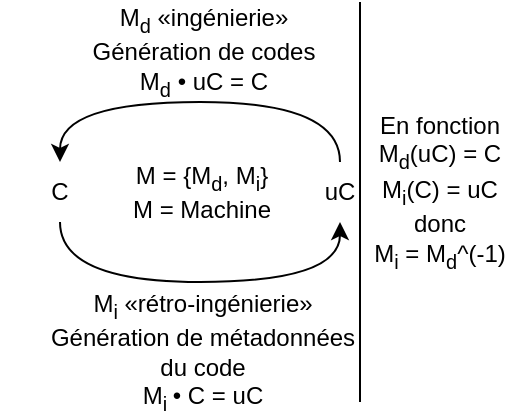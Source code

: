 <mxfile version="20.8.20" type="device"><diagram name="Page-1" id="2aLWle9i1G04-jFHIhCc"><mxGraphModel dx="932" dy="357" grid="1" gridSize="10" guides="1" tooltips="1" connect="1" arrows="1" fold="1" page="1" pageScale="1" pageWidth="827" pageHeight="1169" math="0" shadow="0"><root><mxCell id="0"/><mxCell id="1" parent="0"/><mxCell id="wT6NEyD-McZfPqfrDaVu-1" value="C" style="text;html=1;strokeColor=none;fillColor=none;align=center;verticalAlign=middle;whiteSpace=wrap;rounded=0;" vertex="1" parent="1"><mxGeometry x="340" y="510" width="60" height="30" as="geometry"/></mxCell><mxCell id="wT6NEyD-McZfPqfrDaVu-2" value="uC" style="text;html=1;strokeColor=none;fillColor=none;align=center;verticalAlign=middle;whiteSpace=wrap;rounded=0;" vertex="1" parent="1"><mxGeometry x="480" y="510" width="60" height="30" as="geometry"/></mxCell><mxCell id="wT6NEyD-McZfPqfrDaVu-6" value="&lt;div&gt;M&lt;sub&gt;d&lt;/sub&gt; «ingénierie»&lt;/div&gt;&lt;div&gt;Génération de codes&lt;/div&gt;&lt;div&gt;M&lt;sub&gt;d&lt;/sub&gt; • uC = C &lt;/div&gt;" style="text;html=1;strokeColor=none;fillColor=none;align=center;verticalAlign=middle;whiteSpace=wrap;rounded=0;" vertex="1" parent="1"><mxGeometry x="382.5" y="440" width="117.5" height="30" as="geometry"/></mxCell><mxCell id="wT6NEyD-McZfPqfrDaVu-7" value="&lt;div&gt;M&lt;sub&gt;i&lt;/sub&gt; «rétro-ingénierie»&lt;/div&gt;&lt;div&gt;Génération de métadonnées du code&lt;/div&gt;&lt;div&gt;M&lt;sub&gt;i &lt;/sub&gt;• C = uC &lt;/div&gt;" style="text;html=1;strokeColor=none;fillColor=none;align=center;verticalAlign=middle;whiteSpace=wrap;rounded=0;" vertex="1" parent="1"><mxGeometry x="360" y="590" width="162.5" height="30" as="geometry"/></mxCell><mxCell id="wT6NEyD-McZfPqfrDaVu-8" value="&lt;div&gt;M = {M&lt;sub&gt;d&lt;/sub&gt;, M&lt;sub&gt;i&lt;/sub&gt;}&lt;/div&gt;&lt;div&gt;M = Machine&lt;/div&gt;" style="text;html=1;strokeColor=none;fillColor=none;align=center;verticalAlign=middle;whiteSpace=wrap;rounded=0;" vertex="1" parent="1"><mxGeometry x="396.25" y="510" width="90" height="30" as="geometry"/></mxCell><mxCell id="wT6NEyD-McZfPqfrDaVu-10" value="&lt;div&gt;En fonction&lt;br&gt;&lt;/div&gt;&lt;div&gt;M&lt;sub&gt;d&lt;/sub&gt;(uC) = C&lt;/div&gt;&lt;div&gt;M&lt;sub&gt;i&lt;/sub&gt;(C) = uC&lt;/div&gt;&lt;div&gt;donc&lt;/div&gt;&lt;div&gt;M&lt;sub&gt;i&lt;/sub&gt; = M&lt;sub&gt;d&lt;/sub&gt;^(-1)&lt;br&gt;&lt;/div&gt;" style="text;html=1;strokeColor=none;fillColor=none;align=center;verticalAlign=middle;whiteSpace=wrap;rounded=0;" vertex="1" parent="1"><mxGeometry x="520" y="510" width="80" height="30" as="geometry"/></mxCell><mxCell id="wT6NEyD-McZfPqfrDaVu-11" value="" style="endArrow=none;html=1;rounded=0;" edge="1" parent="1"><mxGeometry width="50" height="50" relative="1" as="geometry"><mxPoint x="520" y="630" as="sourcePoint"/><mxPoint x="520" y="430" as="targetPoint"/></mxGeometry></mxCell><mxCell id="wT6NEyD-McZfPqfrDaVu-12" value="" style="endArrow=classic;html=1;rounded=0;entryX=0.5;entryY=0;entryDx=0;entryDy=0;exitX=0.5;exitY=0;exitDx=0;exitDy=0;edgeStyle=orthogonalEdgeStyle;curved=1;" edge="1" parent="1" source="wT6NEyD-McZfPqfrDaVu-2" target="wT6NEyD-McZfPqfrDaVu-1"><mxGeometry width="50" height="50" relative="1" as="geometry"><mxPoint x="390" y="570" as="sourcePoint"/><mxPoint x="440" y="520" as="targetPoint"/><Array as="points"><mxPoint x="510" y="480"/><mxPoint x="370" y="480"/></Array></mxGeometry></mxCell><mxCell id="wT6NEyD-McZfPqfrDaVu-13" value="" style="endArrow=classic;html=1;rounded=0;curved=1;entryX=0.5;entryY=1;entryDx=0;entryDy=0;exitX=0.5;exitY=1;exitDx=0;exitDy=0;edgeStyle=orthogonalEdgeStyle;" edge="1" parent="1" source="wT6NEyD-McZfPqfrDaVu-1" target="wT6NEyD-McZfPqfrDaVu-2"><mxGeometry width="50" height="50" relative="1" as="geometry"><mxPoint x="390" y="570" as="sourcePoint"/><mxPoint x="440" y="520" as="targetPoint"/><Array as="points"><mxPoint x="370" y="570"/><mxPoint x="510" y="570"/></Array></mxGeometry></mxCell></root></mxGraphModel></diagram></mxfile>
